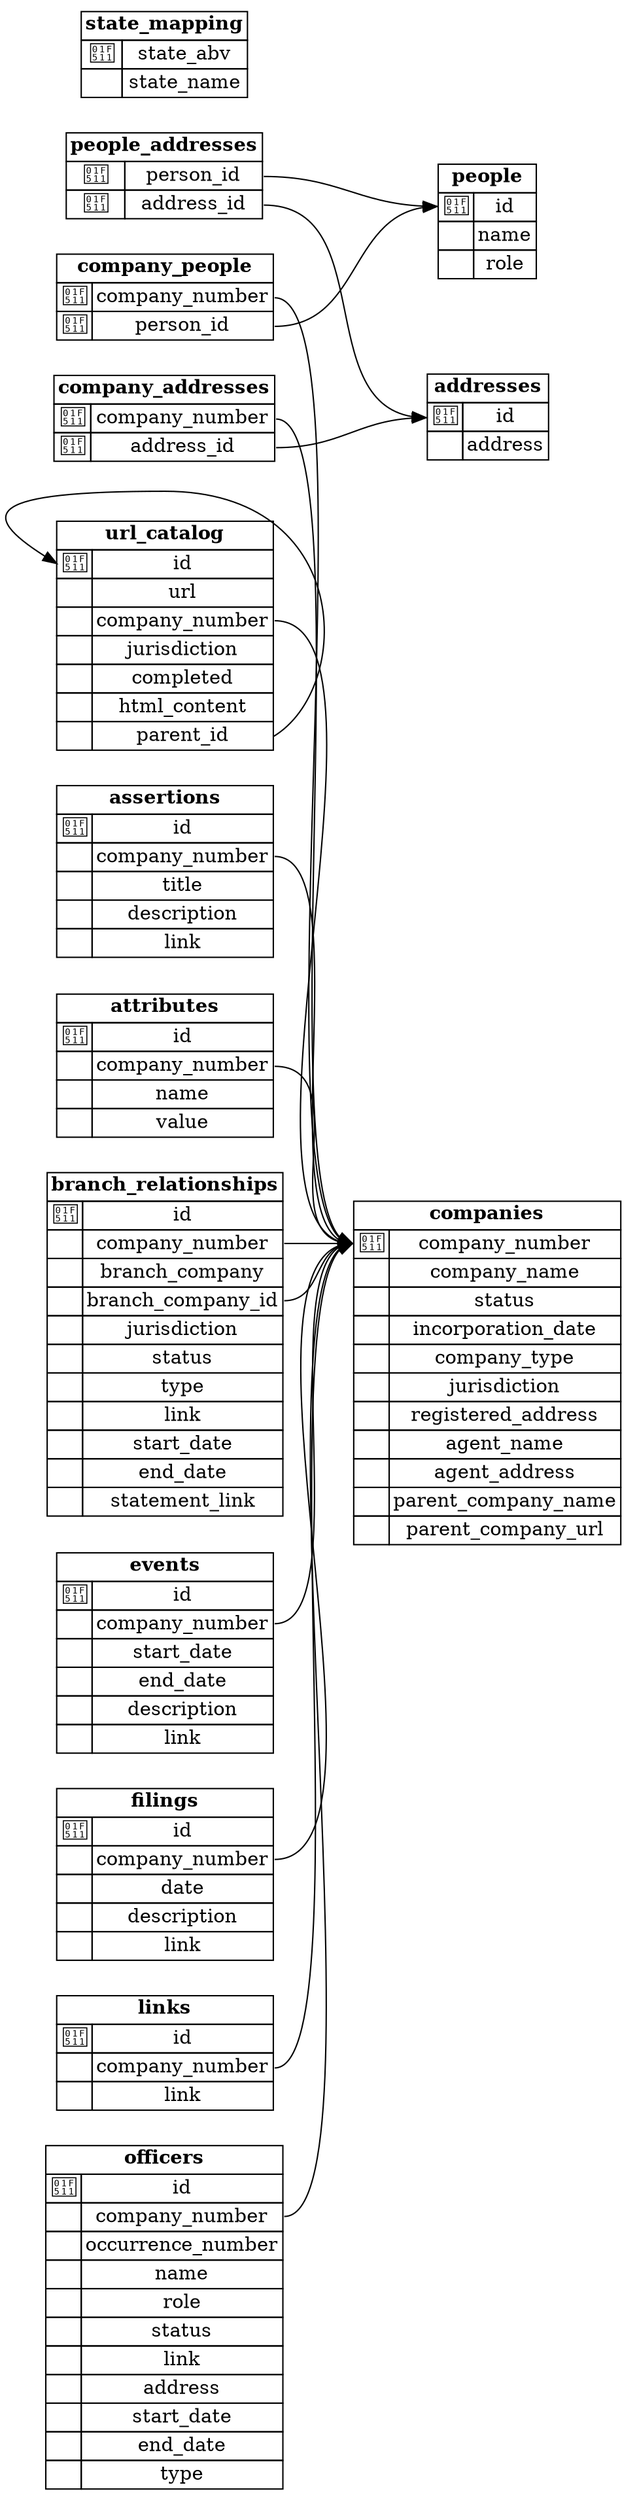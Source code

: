 
digraph structs {


rankdir="LR"


node [shape=none]

addresses [label=<
            <TABLE BORDER="0" CELLSPACING="0" CELLBORDER="1">
                <TR>
                    <TD COLSPAN="2"><B>addresses</B></TD>
                </TR>
            
                <TR>
                    <TD PORT="id_to">🔑</TD>
                    <TD PORT="id_from">id</TD>
                </TR>
            

                <TR>
                    <TD PORT="address_to">&nbsp;</TD>
                    <TD PORT="address_from">address</TD>
                </TR>
            
            </TABLE>
        >];
        
assertions [label=<
            <TABLE BORDER="0" CELLSPACING="0" CELLBORDER="1">
                <TR>
                    <TD COLSPAN="2"><B>assertions</B></TD>
                </TR>
            
                <TR>
                    <TD PORT="id_to">🔑</TD>
                    <TD PORT="id_from">id</TD>
                </TR>
            

                <TR>
                    <TD PORT="company_number_to">&nbsp;</TD>
                    <TD PORT="company_number_from">company_number</TD>
                </TR>
            

                <TR>
                    <TD PORT="title_to">&nbsp;</TD>
                    <TD PORT="title_from">title</TD>
                </TR>
            

                <TR>
                    <TD PORT="description_to">&nbsp;</TD>
                    <TD PORT="description_from">description</TD>
                </TR>
            

                <TR>
                    <TD PORT="link_to">&nbsp;</TD>
                    <TD PORT="link_from">link</TD>
                </TR>
            
            </TABLE>
        >];
        
attributes [label=<
            <TABLE BORDER="0" CELLSPACING="0" CELLBORDER="1">
                <TR>
                    <TD COLSPAN="2"><B>attributes</B></TD>
                </TR>
            
                <TR>
                    <TD PORT="id_to">🔑</TD>
                    <TD PORT="id_from">id</TD>
                </TR>
            

                <TR>
                    <TD PORT="company_number_to">&nbsp;</TD>
                    <TD PORT="company_number_from">company_number</TD>
                </TR>
            

                <TR>
                    <TD PORT="name_to">&nbsp;</TD>
                    <TD PORT="name_from">name</TD>
                </TR>
            

                <TR>
                    <TD PORT="value_to">&nbsp;</TD>
                    <TD PORT="value_from">value</TD>
                </TR>
            
            </TABLE>
        >];
        
branch_relationships [label=<
            <TABLE BORDER="0" CELLSPACING="0" CELLBORDER="1">
                <TR>
                    <TD COLSPAN="2"><B>branch_relationships</B></TD>
                </TR>
            
                <TR>
                    <TD PORT="id_to">🔑</TD>
                    <TD PORT="id_from">id</TD>
                </TR>
            

                <TR>
                    <TD PORT="company_number_to">&nbsp;</TD>
                    <TD PORT="company_number_from">company_number</TD>
                </TR>
            

                <TR>
                    <TD PORT="branch_company_to">&nbsp;</TD>
                    <TD PORT="branch_company_from">branch_company</TD>
                </TR>
            

                <TR>
                    <TD PORT="branch_company_id_to">&nbsp;</TD>
                    <TD PORT="branch_company_id_from">branch_company_id</TD>
                </TR>
            

                <TR>
                    <TD PORT="jurisdiction_to">&nbsp;</TD>
                    <TD PORT="jurisdiction_from">jurisdiction</TD>
                </TR>
            

                <TR>
                    <TD PORT="status_to">&nbsp;</TD>
                    <TD PORT="status_from">status</TD>
                </TR>
            

                <TR>
                    <TD PORT="type_to">&nbsp;</TD>
                    <TD PORT="type_from">type</TD>
                </TR>
            

                <TR>
                    <TD PORT="link_to">&nbsp;</TD>
                    <TD PORT="link_from">link</TD>
                </TR>
            

                <TR>
                    <TD PORT="start_date_to">&nbsp;</TD>
                    <TD PORT="start_date_from">start_date</TD>
                </TR>
            

                <TR>
                    <TD PORT="end_date_to">&nbsp;</TD>
                    <TD PORT="end_date_from">end_date</TD>
                </TR>
            

                <TR>
                    <TD PORT="statement_link_to">&nbsp;</TD>
                    <TD PORT="statement_link_from">statement_link</TD>
                </TR>
            
            </TABLE>
        >];
        
companies [label=<
            <TABLE BORDER="0" CELLSPACING="0" CELLBORDER="1">
                <TR>
                    <TD COLSPAN="2"><B>companies</B></TD>
                </TR>
            
                <TR>
                    <TD PORT="company_number_to">🔑</TD>
                    <TD PORT="company_number_from">company_number</TD>
                </TR>
            

                <TR>
                    <TD PORT="company_name_to">&nbsp;</TD>
                    <TD PORT="company_name_from">company_name</TD>
                </TR>
            

                <TR>
                    <TD PORT="status_to">&nbsp;</TD>
                    <TD PORT="status_from">status</TD>
                </TR>
            

                <TR>
                    <TD PORT="incorporation_date_to">&nbsp;</TD>
                    <TD PORT="incorporation_date_from">incorporation_date</TD>
                </TR>
            

                <TR>
                    <TD PORT="company_type_to">&nbsp;</TD>
                    <TD PORT="company_type_from">company_type</TD>
                </TR>
            

                <TR>
                    <TD PORT="jurisdiction_to">&nbsp;</TD>
                    <TD PORT="jurisdiction_from">jurisdiction</TD>
                </TR>
            

                <TR>
                    <TD PORT="registered_address_to">&nbsp;</TD>
                    <TD PORT="registered_address_from">registered_address</TD>
                </TR>
            

                <TR>
                    <TD PORT="agent_name_to">&nbsp;</TD>
                    <TD PORT="agent_name_from">agent_name</TD>
                </TR>
            

                <TR>
                    <TD PORT="agent_address_to">&nbsp;</TD>
                    <TD PORT="agent_address_from">agent_address</TD>
                </TR>
            

                <TR>
                    <TD PORT="parent_company_name_to">&nbsp;</TD>
                    <TD PORT="parent_company_name_from">parent_company_name</TD>
                </TR>
            

                <TR>
                    <TD PORT="parent_company_url_to">&nbsp;</TD>
                    <TD PORT="parent_company_url_from">parent_company_url</TD>
                </TR>
            
            </TABLE>
        >];
        
company_addresses [label=<
            <TABLE BORDER="0" CELLSPACING="0" CELLBORDER="1">
                <TR>
                    <TD COLSPAN="2"><B>company_addresses</B></TD>
                </TR>
            
                <TR>
                    <TD PORT="company_number_to">🔑</TD>
                    <TD PORT="company_number_from">company_number</TD>
                </TR>
            

                <TR>
                    <TD PORT="address_id_to">🔑</TD>
                    <TD PORT="address_id_from">address_id</TD>
                </TR>
            
            </TABLE>
        >];
        
company_people [label=<
            <TABLE BORDER="0" CELLSPACING="0" CELLBORDER="1">
                <TR>
                    <TD COLSPAN="2"><B>company_people</B></TD>
                </TR>
            
                <TR>
                    <TD PORT="company_number_to">🔑</TD>
                    <TD PORT="company_number_from">company_number</TD>
                </TR>
            

                <TR>
                    <TD PORT="person_id_to">🔑</TD>
                    <TD PORT="person_id_from">person_id</TD>
                </TR>
            
            </TABLE>
        >];
        
events [label=<
            <TABLE BORDER="0" CELLSPACING="0" CELLBORDER="1">
                <TR>
                    <TD COLSPAN="2"><B>events</B></TD>
                </TR>
            
                <TR>
                    <TD PORT="id_to">🔑</TD>
                    <TD PORT="id_from">id</TD>
                </TR>
            

                <TR>
                    <TD PORT="company_number_to">&nbsp;</TD>
                    <TD PORT="company_number_from">company_number</TD>
                </TR>
            

                <TR>
                    <TD PORT="start_date_to">&nbsp;</TD>
                    <TD PORT="start_date_from">start_date</TD>
                </TR>
            

                <TR>
                    <TD PORT="end_date_to">&nbsp;</TD>
                    <TD PORT="end_date_from">end_date</TD>
                </TR>
            

                <TR>
                    <TD PORT="description_to">&nbsp;</TD>
                    <TD PORT="description_from">description</TD>
                </TR>
            

                <TR>
                    <TD PORT="link_to">&nbsp;</TD>
                    <TD PORT="link_from">link</TD>
                </TR>
            
            </TABLE>
        >];
        
filings [label=<
            <TABLE BORDER="0" CELLSPACING="0" CELLBORDER="1">
                <TR>
                    <TD COLSPAN="2"><B>filings</B></TD>
                </TR>
            
                <TR>
                    <TD PORT="id_to">🔑</TD>
                    <TD PORT="id_from">id</TD>
                </TR>
            

                <TR>
                    <TD PORT="company_number_to">&nbsp;</TD>
                    <TD PORT="company_number_from">company_number</TD>
                </TR>
            

                <TR>
                    <TD PORT="date_to">&nbsp;</TD>
                    <TD PORT="date_from">date</TD>
                </TR>
            

                <TR>
                    <TD PORT="description_to">&nbsp;</TD>
                    <TD PORT="description_from">description</TD>
                </TR>
            

                <TR>
                    <TD PORT="link_to">&nbsp;</TD>
                    <TD PORT="link_from">link</TD>
                </TR>
            
            </TABLE>
        >];
        
links [label=<
            <TABLE BORDER="0" CELLSPACING="0" CELLBORDER="1">
                <TR>
                    <TD COLSPAN="2"><B>links</B></TD>
                </TR>
            
                <TR>
                    <TD PORT="id_to">🔑</TD>
                    <TD PORT="id_from">id</TD>
                </TR>
            

                <TR>
                    <TD PORT="company_number_to">&nbsp;</TD>
                    <TD PORT="company_number_from">company_number</TD>
                </TR>
            

                <TR>
                    <TD PORT="link_to">&nbsp;</TD>
                    <TD PORT="link_from">link</TD>
                </TR>
            
            </TABLE>
        >];
        
officers [label=<
            <TABLE BORDER="0" CELLSPACING="0" CELLBORDER="1">
                <TR>
                    <TD COLSPAN="2"><B>officers</B></TD>
                </TR>
            
                <TR>
                    <TD PORT="id_to">🔑</TD>
                    <TD PORT="id_from">id</TD>
                </TR>
            

                <TR>
                    <TD PORT="company_number_to">&nbsp;</TD>
                    <TD PORT="company_number_from">company_number</TD>
                </TR>
            

                <TR>
                    <TD PORT="occurrence_number_to">&nbsp;</TD>
                    <TD PORT="occurrence_number_from">occurrence_number</TD>
                </TR>
            

                <TR>
                    <TD PORT="name_to">&nbsp;</TD>
                    <TD PORT="name_from">name</TD>
                </TR>
            

                <TR>
                    <TD PORT="role_to">&nbsp;</TD>
                    <TD PORT="role_from">role</TD>
                </TR>
            

                <TR>
                    <TD PORT="status_to">&nbsp;</TD>
                    <TD PORT="status_from">status</TD>
                </TR>
            

                <TR>
                    <TD PORT="link_to">&nbsp;</TD>
                    <TD PORT="link_from">link</TD>
                </TR>
            

                <TR>
                    <TD PORT="address_to">&nbsp;</TD>
                    <TD PORT="address_from">address</TD>
                </TR>
            

                <TR>
                    <TD PORT="start_date_to">&nbsp;</TD>
                    <TD PORT="start_date_from">start_date</TD>
                </TR>
            

                <TR>
                    <TD PORT="end_date_to">&nbsp;</TD>
                    <TD PORT="end_date_from">end_date</TD>
                </TR>
            

                <TR>
                    <TD PORT="type_to">&nbsp;</TD>
                    <TD PORT="type_from">type</TD>
                </TR>
            
            </TABLE>
        >];
        
people [label=<
            <TABLE BORDER="0" CELLSPACING="0" CELLBORDER="1">
                <TR>
                    <TD COLSPAN="2"><B>people</B></TD>
                </TR>
            
                <TR>
                    <TD PORT="id_to">🔑</TD>
                    <TD PORT="id_from">id</TD>
                </TR>
            

                <TR>
                    <TD PORT="name_to">&nbsp;</TD>
                    <TD PORT="name_from">name</TD>
                </TR>
            

                <TR>
                    <TD PORT="role_to">&nbsp;</TD>
                    <TD PORT="role_from">role</TD>
                </TR>
            
            </TABLE>
        >];
        
people_addresses [label=<
            <TABLE BORDER="0" CELLSPACING="0" CELLBORDER="1">
                <TR>
                    <TD COLSPAN="2"><B>people_addresses</B></TD>
                </TR>
            
                <TR>
                    <TD PORT="person_id_to">🔑</TD>
                    <TD PORT="person_id_from">person_id</TD>
                </TR>
            

                <TR>
                    <TD PORT="address_id_to">🔑</TD>
                    <TD PORT="address_id_from">address_id</TD>
                </TR>
            
            </TABLE>
        >];
        
state_mapping [label=<
            <TABLE BORDER="0" CELLSPACING="0" CELLBORDER="1">
                <TR>
                    <TD COLSPAN="2"><B>state_mapping</B></TD>
                </TR>
            
                <TR>
                    <TD PORT="state_abv_to">🔑</TD>
                    <TD PORT="state_abv_from">state_abv</TD>
                </TR>
            

                <TR>
                    <TD PORT="state_name_to">&nbsp;</TD>
                    <TD PORT="state_name_from">state_name</TD>
                </TR>
            
            </TABLE>
        >];
        
url_catalog [label=<
            <TABLE BORDER="0" CELLSPACING="0" CELLBORDER="1">
                <TR>
                    <TD COLSPAN="2"><B>url_catalog</B></TD>
                </TR>
            
                <TR>
                    <TD PORT="id_to">🔑</TD>
                    <TD PORT="id_from">id</TD>
                </TR>
            

                <TR>
                    <TD PORT="url_to">&nbsp;</TD>
                    <TD PORT="url_from">url</TD>
                </TR>
            

                <TR>
                    <TD PORT="company_number_to">&nbsp;</TD>
                    <TD PORT="company_number_from">company_number</TD>
                </TR>
            

                <TR>
                    <TD PORT="jurisdiction_to">&nbsp;</TD>
                    <TD PORT="jurisdiction_from">jurisdiction</TD>
                </TR>
            

                <TR>
                    <TD PORT="completed_to">&nbsp;</TD>
                    <TD PORT="completed_from">completed</TD>
                </TR>
            

                <TR>
                    <TD PORT="html_content_to">&nbsp;</TD>
                    <TD PORT="html_content_from">html_content</TD>
                </TR>
            

                <TR>
                    <TD PORT="parent_id_to">&nbsp;</TD>
                    <TD PORT="parent_id_from">parent_id</TD>
                </TR>
            
            </TABLE>
        >];
        
url_catalog:company_number_from:e -> companies:company_number_to:w
url_catalog:parent_id_from:e -> url_catalog:id_to:w
people_addresses:address_id_from:e -> addresses:id_to:w
people_addresses:person_id_from:e -> people:id_to:w
company_people:person_id_from:e -> people:id_to:w
company_people:company_number_from:e -> companies:company_number_to:w
company_addresses:address_id_from:e -> addresses:id_to:w
company_addresses:company_number_from:e -> companies:company_number_to:w
attributes:company_number_from:e -> companies:company_number_to:w
officers:company_number_from:e -> companies:company_number_to:w
events:company_number_from:e -> companies:company_number_to:w
assertions:company_number_from:e -> companies:company_number_to:w
filings:company_number_from:e -> companies:company_number_to:w
links:company_number_from:e -> companies:company_number_to:w
branch_relationships:branch_company_id_from:e -> companies:company_number_to:w
branch_relationships:company_number_from:e -> companies:company_number_to:w

}
